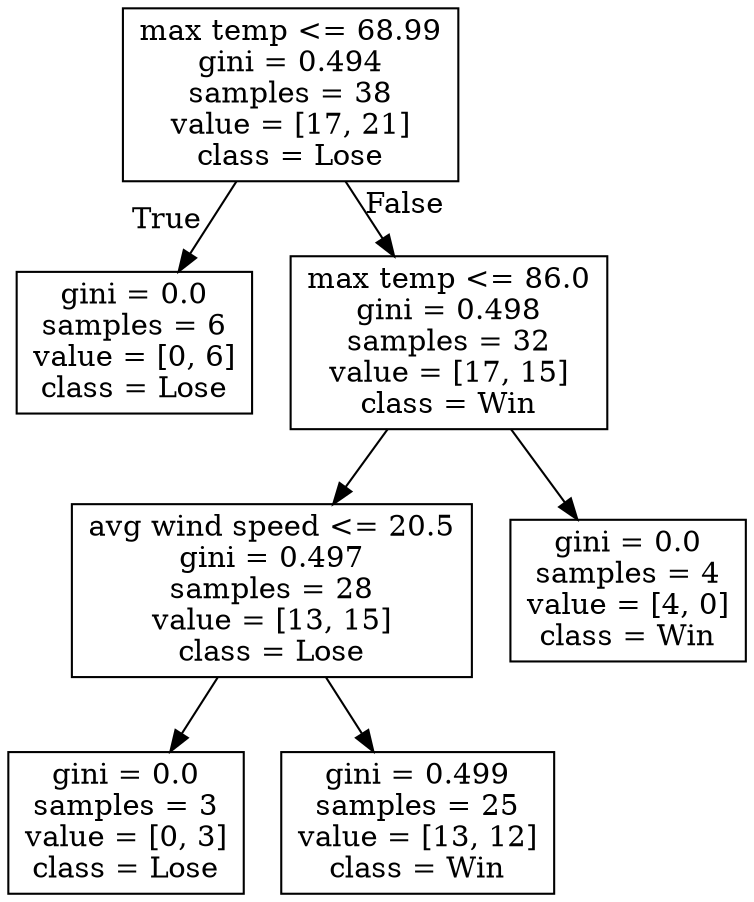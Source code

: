 digraph Tree {
node [shape=box] ;
0 [label="max temp <= 68.99\ngini = 0.494\nsamples = 38\nvalue = [17, 21]\nclass = Lose"] ;
1 [label="gini = 0.0\nsamples = 6\nvalue = [0, 6]\nclass = Lose"] ;
0 -> 1 [labeldistance=2.5, labelangle=45, headlabel="True"] ;
2 [label="max temp <= 86.0\ngini = 0.498\nsamples = 32\nvalue = [17, 15]\nclass = Win"] ;
0 -> 2 [labeldistance=2.5, labelangle=-45, headlabel="False"] ;
3 [label="avg wind speed <= 20.5\ngini = 0.497\nsamples = 28\nvalue = [13, 15]\nclass = Lose"] ;
2 -> 3 ;
4 [label="gini = 0.0\nsamples = 3\nvalue = [0, 3]\nclass = Lose"] ;
3 -> 4 ;
5 [label="gini = 0.499\nsamples = 25\nvalue = [13, 12]\nclass = Win"] ;
3 -> 5 ;
6 [label="gini = 0.0\nsamples = 4\nvalue = [4, 0]\nclass = Win"] ;
2 -> 6 ;
}